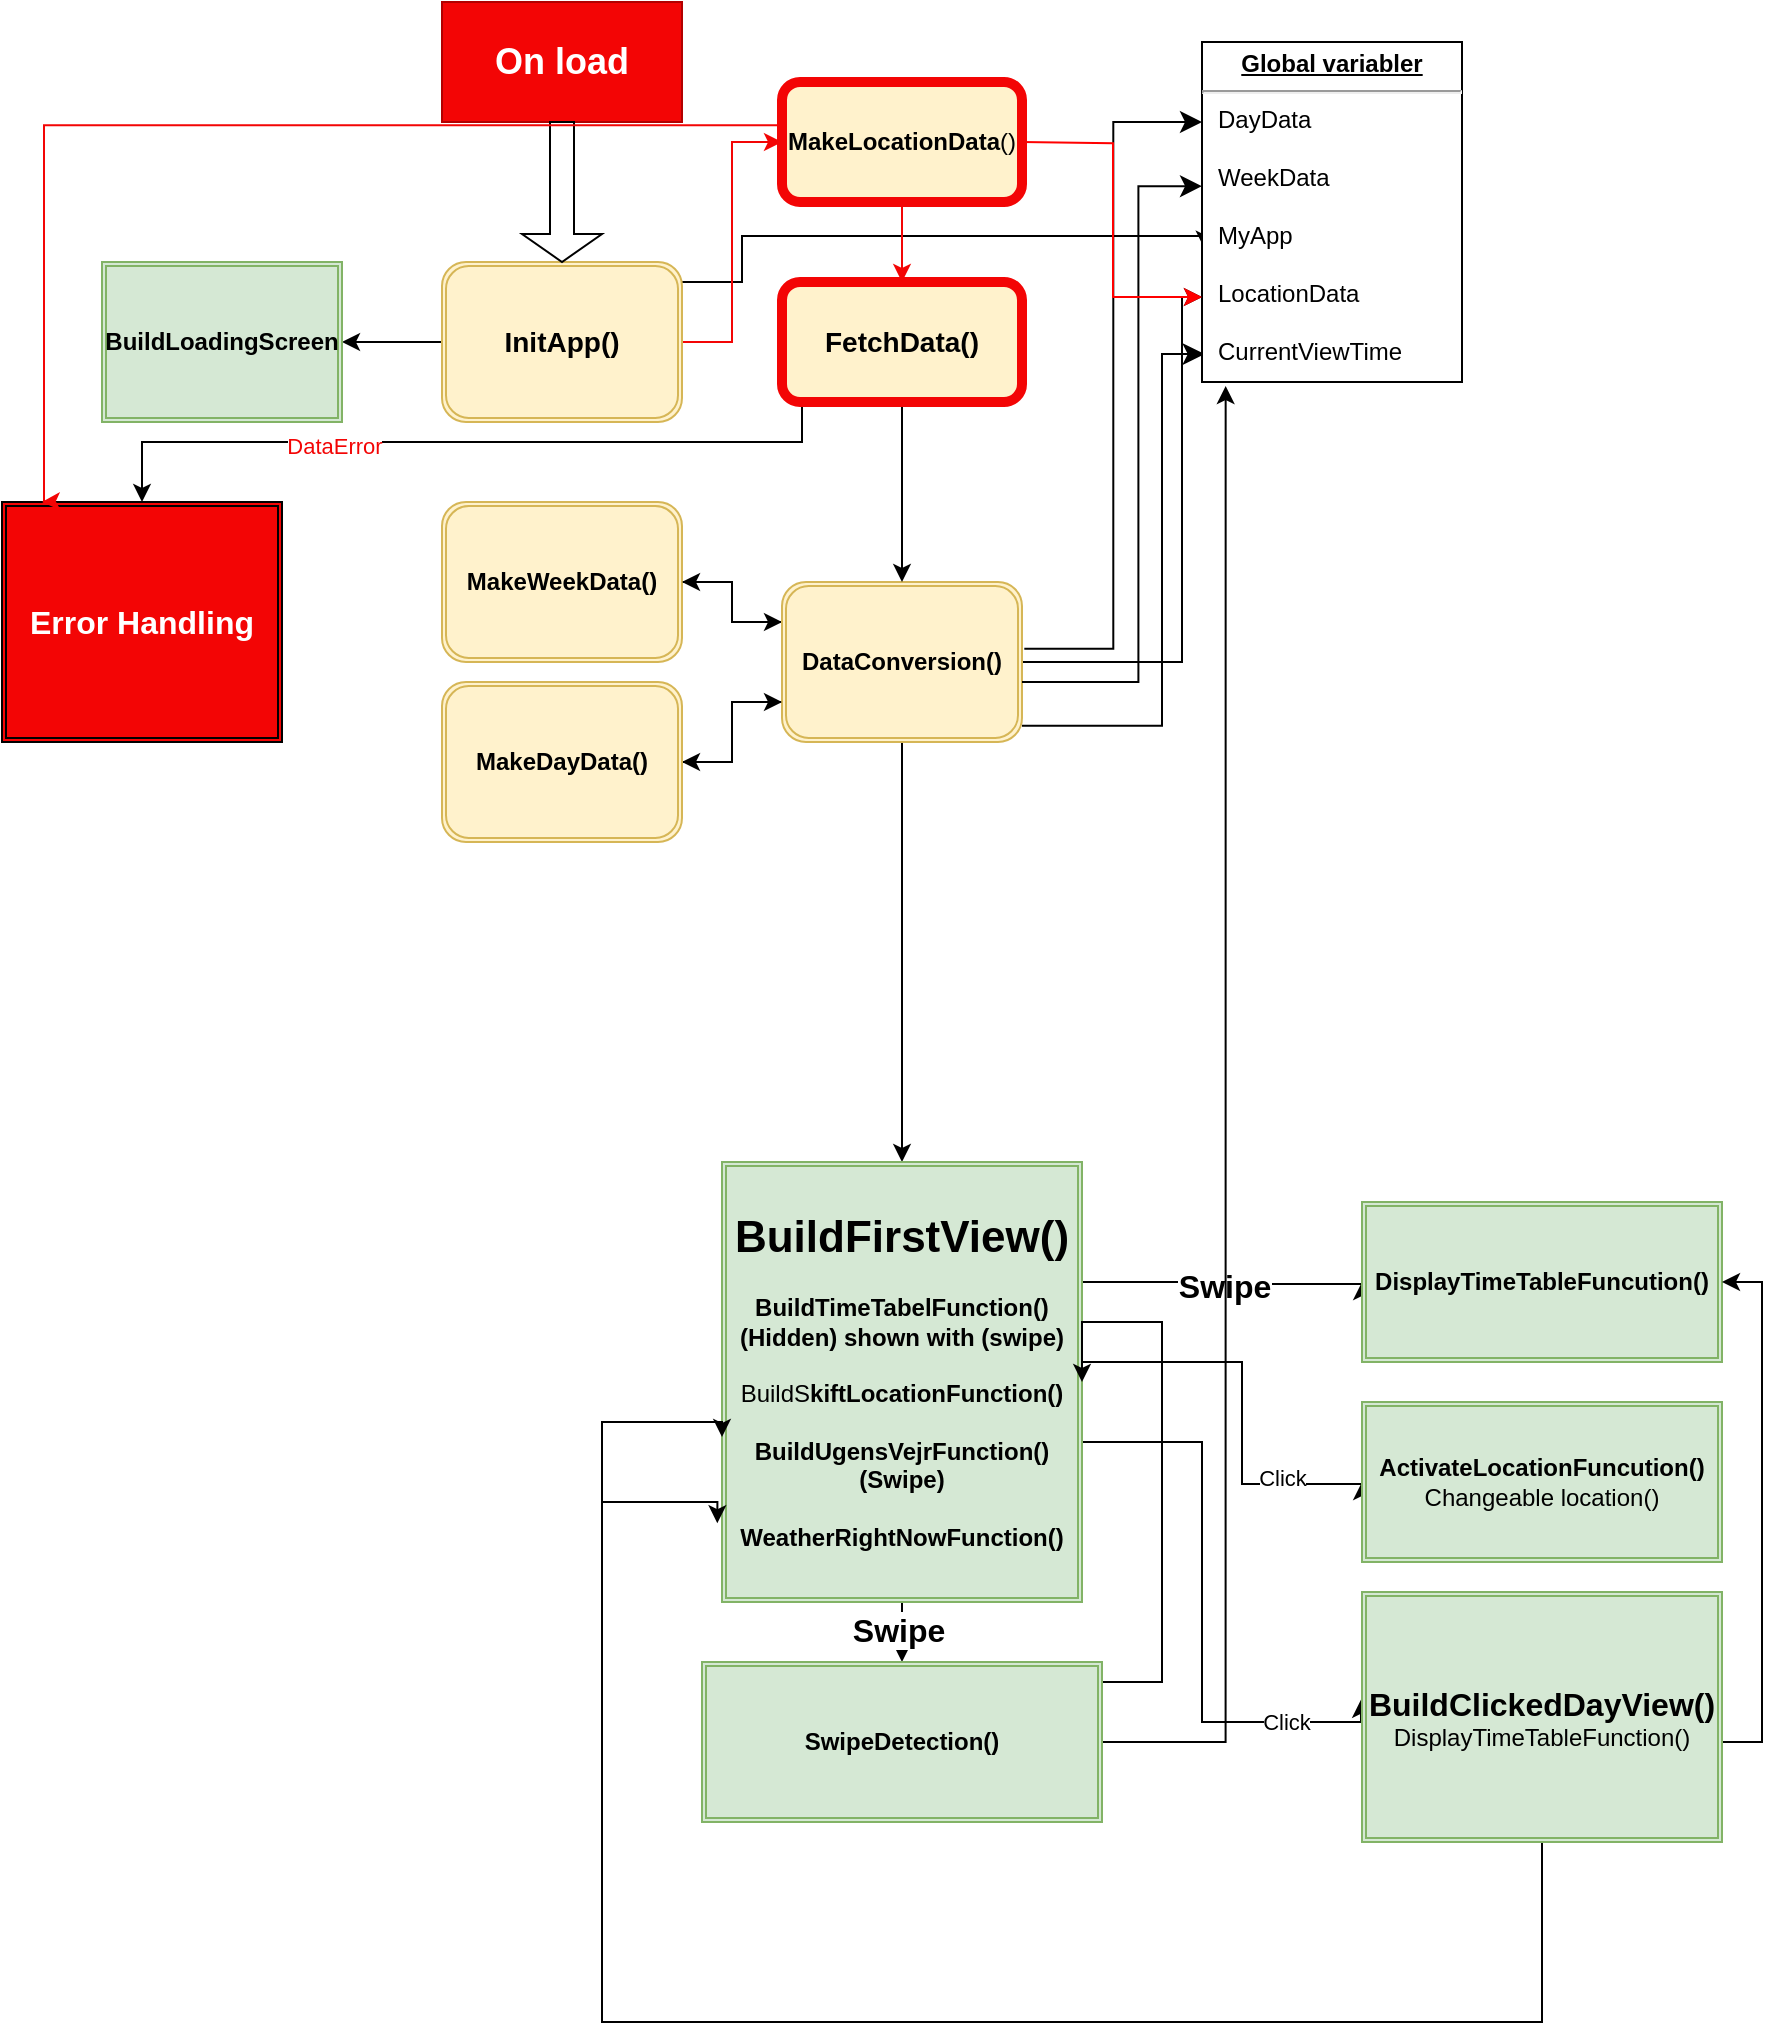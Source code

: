 <mxfile version="21.7.2" type="device">
  <diagram name="Page-1" id="c7558073-3199-34d8-9f00-42111426c3f3">
    <mxGraphModel dx="961" dy="544" grid="1" gridSize="10" guides="1" tooltips="1" connect="1" arrows="1" fold="1" page="1" pageScale="1" pageWidth="826" pageHeight="1169" background="none" math="0" shadow="0">
      <root>
        <mxCell id="0" />
        <mxCell id="1" parent="0" />
        <mxCell id="Wysra4qGuhVEH_QZD-XE-145" style="edgeStyle=orthogonalEdgeStyle;rounded=0;orthogonalLoop=1;jettySize=auto;html=1;entryX=1;entryY=0.5;entryDx=0;entryDy=0;" parent="1" source="Wysra4qGuhVEH_QZD-XE-110" target="Wysra4qGuhVEH_QZD-XE-111" edge="1">
          <mxGeometry relative="1" as="geometry" />
        </mxCell>
        <mxCell id="Wysra4qGuhVEH_QZD-XE-170" style="edgeStyle=orthogonalEdgeStyle;rounded=0;orthogonalLoop=1;jettySize=auto;html=1;entryX=0.01;entryY=0.608;entryDx=0;entryDy=0;entryPerimeter=0;" parent="1" source="Wysra4qGuhVEH_QZD-XE-110" target="Wysra4qGuhVEH_QZD-XE-161" edge="1">
          <mxGeometry relative="1" as="geometry">
            <Array as="points">
              <mxPoint x="430" y="160" />
              <mxPoint x="430" y="137" />
            </Array>
          </mxGeometry>
        </mxCell>
        <mxCell id="Wysra4qGuhVEH_QZD-XE-191" style="edgeStyle=orthogonalEdgeStyle;rounded=0;orthogonalLoop=1;jettySize=auto;html=1;entryX=0;entryY=0.5;entryDx=0;entryDy=0;strokeColor=#F30505;" parent="1" source="Wysra4qGuhVEH_QZD-XE-110" target="Wysra4qGuhVEH_QZD-XE-188" edge="1">
          <mxGeometry relative="1" as="geometry" />
        </mxCell>
        <mxCell id="Wysra4qGuhVEH_QZD-XE-110" value="&lt;b&gt;&lt;font style=&quot;font-size: 14px;&quot;&gt;InitApp()&lt;/font&gt;&lt;/b&gt;" style="shape=ext;double=1;rounded=1;whiteSpace=wrap;html=1;fillColor=#fff2cc;strokeColor=#d6b656;" parent="1" vertex="1">
          <mxGeometry x="280" y="150" width="120" height="80" as="geometry" />
        </mxCell>
        <mxCell id="Wysra4qGuhVEH_QZD-XE-111" value="&lt;b&gt;BuildLoadingScreen&lt;/b&gt;" style="shape=ext;double=1;rounded=0;whiteSpace=wrap;html=1;fillColor=#d5e8d4;strokeColor=#82b366;" parent="1" vertex="1">
          <mxGeometry x="110" y="150" width="120" height="80" as="geometry" />
        </mxCell>
        <mxCell id="Wysra4qGuhVEH_QZD-XE-133" style="edgeStyle=orthogonalEdgeStyle;rounded=0;orthogonalLoop=1;jettySize=auto;html=1;entryX=0;entryY=0.25;entryDx=0;entryDy=0;" parent="1" source="Wysra4qGuhVEH_QZD-XE-112" target="Wysra4qGuhVEH_QZD-XE-118" edge="1">
          <mxGeometry relative="1" as="geometry" />
        </mxCell>
        <mxCell id="Wysra4qGuhVEH_QZD-XE-112" value="&lt;b&gt;MakeWeekData()&lt;/b&gt;" style="shape=ext;double=1;rounded=1;whiteSpace=wrap;html=1;fillColor=#fff2cc;strokeColor=#d6b656;" parent="1" vertex="1">
          <mxGeometry x="280" y="270" width="120" height="80" as="geometry" />
        </mxCell>
        <mxCell id="Wysra4qGuhVEH_QZD-XE-136" style="edgeStyle=orthogonalEdgeStyle;rounded=0;orthogonalLoop=1;jettySize=auto;html=1;entryX=1;entryY=0.5;entryDx=0;entryDy=0;" parent="1" source="Wysra4qGuhVEH_QZD-XE-118" target="Wysra4qGuhVEH_QZD-XE-120" edge="1">
          <mxGeometry relative="1" as="geometry">
            <Array as="points">
              <mxPoint x="425" y="370" />
              <mxPoint x="425" y="400" />
            </Array>
          </mxGeometry>
        </mxCell>
        <mxCell id="Wysra4qGuhVEH_QZD-XE-137" style="edgeStyle=orthogonalEdgeStyle;rounded=0;orthogonalLoop=1;jettySize=auto;html=1;" parent="1" source="Wysra4qGuhVEH_QZD-XE-118" target="Wysra4qGuhVEH_QZD-XE-112" edge="1">
          <mxGeometry relative="1" as="geometry">
            <Array as="points">
              <mxPoint x="425" y="330" />
              <mxPoint x="425" y="310" />
            </Array>
          </mxGeometry>
        </mxCell>
        <mxCell id="Wysra4qGuhVEH_QZD-XE-138" style="edgeStyle=orthogonalEdgeStyle;rounded=0;orthogonalLoop=1;jettySize=auto;html=1;" parent="1" source="Wysra4qGuhVEH_QZD-XE-118" target="Wysra4qGuhVEH_QZD-XE-129" edge="1">
          <mxGeometry relative="1" as="geometry" />
        </mxCell>
        <mxCell id="Wysra4qGuhVEH_QZD-XE-184" style="edgeStyle=orthogonalEdgeStyle;rounded=0;orthogonalLoop=1;jettySize=auto;html=1;entryX=0;entryY=0.75;entryDx=0;entryDy=0;" parent="1" source="Wysra4qGuhVEH_QZD-XE-118" target="Wysra4qGuhVEH_QZD-XE-161" edge="1">
          <mxGeometry relative="1" as="geometry">
            <Array as="points">
              <mxPoint x="650" y="350" />
              <mxPoint x="650" y="167" />
            </Array>
          </mxGeometry>
        </mxCell>
        <mxCell id="Wysra4qGuhVEH_QZD-XE-118" value="&lt;b&gt;DataConversion()&lt;/b&gt;" style="shape=ext;double=1;rounded=1;whiteSpace=wrap;html=1;fillColor=#fff2cc;strokeColor=#d6b656;" parent="1" vertex="1">
          <mxGeometry x="450" y="310" width="120" height="80" as="geometry" />
        </mxCell>
        <mxCell id="Wysra4qGuhVEH_QZD-XE-119" value="&lt;b&gt;&lt;font style=&quot;font-size: 18px;&quot;&gt;On load&lt;/font&gt;&lt;/b&gt;" style="rounded=0;whiteSpace=wrap;html=1;fillColor=#F30505;fontColor=#ffffff;strokeColor=#B20000;" parent="1" vertex="1">
          <mxGeometry x="280" y="20" width="120" height="60" as="geometry" />
        </mxCell>
        <mxCell id="Wysra4qGuhVEH_QZD-XE-134" style="edgeStyle=orthogonalEdgeStyle;rounded=0;orthogonalLoop=1;jettySize=auto;html=1;entryX=0;entryY=0.75;entryDx=0;entryDy=0;" parent="1" source="Wysra4qGuhVEH_QZD-XE-120" target="Wysra4qGuhVEH_QZD-XE-118" edge="1">
          <mxGeometry relative="1" as="geometry" />
        </mxCell>
        <mxCell id="Wysra4qGuhVEH_QZD-XE-120" value="&lt;b&gt;MakeDayData()&lt;/b&gt;" style="shape=ext;double=1;rounded=1;whiteSpace=wrap;html=1;fillColor=#fff2cc;strokeColor=#d6b656;" parent="1" vertex="1">
          <mxGeometry x="280" y="360" width="120" height="80" as="geometry" />
        </mxCell>
        <mxCell id="Wysra4qGuhVEH_QZD-XE-124" value="" style="edgeStyle=elbowEdgeStyle;elbow=horizontal;endArrow=classic;html=1;curved=0;rounded=0;endSize=8;startSize=8;exitX=1.015;exitY=0.385;exitDx=0;exitDy=0;exitPerimeter=0;entryX=0;entryY=0.424;entryDx=0;entryDy=0;entryPerimeter=0;" parent="1" target="Wysra4qGuhVEH_QZD-XE-161" edge="1">
          <mxGeometry width="50" height="50" relative="1" as="geometry">
            <mxPoint x="570.0" y="360" as="sourcePoint" />
            <mxPoint x="660.5" y="98.72" as="targetPoint" />
            <Array as="points">
              <mxPoint x="628.2" y="239.2" />
            </Array>
          </mxGeometry>
        </mxCell>
        <mxCell id="Wysra4qGuhVEH_QZD-XE-125" value="" style="edgeStyle=elbowEdgeStyle;elbow=horizontal;endArrow=classic;html=1;curved=0;rounded=0;endSize=8;startSize=8;exitX=1;exitY=0.25;exitDx=0;exitDy=0;" parent="1" source="Wysra4qGuhVEH_QZD-XE-161" edge="1">
          <mxGeometry width="50" height="50" relative="1" as="geometry">
            <mxPoint x="593" y="328" as="sourcePoint" />
            <mxPoint x="660" y="119" as="targetPoint" />
            <Array as="points" />
          </mxGeometry>
        </mxCell>
        <mxCell id="Wysra4qGuhVEH_QZD-XE-128" value="" style="edgeStyle=elbowEdgeStyle;elbow=horizontal;endArrow=classic;html=1;curved=0;rounded=0;endSize=8;startSize=8;exitX=1;exitY=0.75;exitDx=0;exitDy=0;entryX=0.01;entryY=0.918;entryDx=0;entryDy=0;entryPerimeter=0;" parent="1" target="Wysra4qGuhVEH_QZD-XE-161" edge="1">
          <mxGeometry width="50" height="50" relative="1" as="geometry">
            <mxPoint x="570" y="381.92" as="sourcePoint" />
            <mxPoint x="661.3" y="180" as="targetPoint" />
            <Array as="points">
              <mxPoint x="640" y="271.92" />
            </Array>
          </mxGeometry>
        </mxCell>
        <mxCell id="Wysra4qGuhVEH_QZD-XE-176" style="edgeStyle=orthogonalEdgeStyle;rounded=0;orthogonalLoop=1;jettySize=auto;html=1;entryX=0.5;entryY=0;entryDx=0;entryDy=0;" parent="1" source="Wysra4qGuhVEH_QZD-XE-129" target="Wysra4qGuhVEH_QZD-XE-172" edge="1">
          <mxGeometry relative="1" as="geometry" />
        </mxCell>
        <mxCell id="Wysra4qGuhVEH_QZD-XE-177" value="&lt;font style=&quot;font-size: 16px;&quot;&gt;&lt;b&gt;Swipe&lt;/b&gt;&lt;/font&gt;" style="edgeLabel;html=1;align=center;verticalAlign=middle;resizable=0;points=[];" parent="Wysra4qGuhVEH_QZD-XE-176" vertex="1" connectable="0">
          <mxGeometry x="-0.467" y="-2" relative="1" as="geometry">
            <mxPoint as="offset" />
          </mxGeometry>
        </mxCell>
        <mxCell id="Wysra4qGuhVEH_QZD-XE-217" style="edgeStyle=orthogonalEdgeStyle;rounded=0;orthogonalLoop=1;jettySize=auto;html=1;" parent="1" source="Wysra4qGuhVEH_QZD-XE-129" edge="1">
          <mxGeometry relative="1" as="geometry">
            <mxPoint x="740" y="660" as="targetPoint" />
            <Array as="points">
              <mxPoint x="670" y="660" />
              <mxPoint x="720" y="661" />
            </Array>
          </mxGeometry>
        </mxCell>
        <mxCell id="Wysra4qGuhVEH_QZD-XE-218" value="&lt;span style=&quot;font-size: 16px;&quot;&gt;&lt;b&gt;Swipe&lt;/b&gt;&lt;/span&gt;" style="edgeLabel;html=1;align=center;verticalAlign=middle;resizable=0;points=[];" parent="Wysra4qGuhVEH_QZD-XE-217" vertex="1" connectable="0">
          <mxGeometry x="0.011" y="-1" relative="1" as="geometry">
            <mxPoint as="offset" />
          </mxGeometry>
        </mxCell>
        <mxCell id="Wysra4qGuhVEH_QZD-XE-220" style="edgeStyle=orthogonalEdgeStyle;rounded=0;orthogonalLoop=1;jettySize=auto;html=1;" parent="1" source="Wysra4qGuhVEH_QZD-XE-129" edge="1">
          <mxGeometry relative="1" as="geometry">
            <mxPoint x="740.0" y="760" as="targetPoint" />
            <Array as="points">
              <mxPoint x="680" y="700" />
              <mxPoint x="680" y="761" />
              <mxPoint x="740" y="761" />
            </Array>
          </mxGeometry>
        </mxCell>
        <mxCell id="Wysra4qGuhVEH_QZD-XE-223" value="Click" style="edgeLabel;html=1;align=center;verticalAlign=middle;resizable=0;points=[];" parent="Wysra4qGuhVEH_QZD-XE-220" vertex="1" connectable="0">
          <mxGeometry x="0.588" y="3" relative="1" as="geometry">
            <mxPoint as="offset" />
          </mxGeometry>
        </mxCell>
        <mxCell id="Wysra4qGuhVEH_QZD-XE-225" style="edgeStyle=orthogonalEdgeStyle;rounded=0;orthogonalLoop=1;jettySize=auto;html=1;entryX=-0.003;entryY=0.431;entryDx=0;entryDy=0;entryPerimeter=0;" parent="1" source="Wysra4qGuhVEH_QZD-XE-129" target="Wysra4qGuhVEH_QZD-XE-224" edge="1">
          <mxGeometry relative="1" as="geometry">
            <Array as="points">
              <mxPoint x="660" y="740" />
              <mxPoint x="660" y="880" />
            </Array>
          </mxGeometry>
        </mxCell>
        <mxCell id="Wysra4qGuhVEH_QZD-XE-226" value="&lt;div&gt;Click&lt;/div&gt;" style="edgeLabel;html=1;align=center;verticalAlign=middle;resizable=0;points=[];" parent="Wysra4qGuhVEH_QZD-XE-225" vertex="1" connectable="0">
          <mxGeometry x="0.663" relative="1" as="geometry">
            <mxPoint as="offset" />
          </mxGeometry>
        </mxCell>
        <mxCell id="Wysra4qGuhVEH_QZD-XE-129" value="&lt;b&gt;&lt;font style=&quot;font-size: 22px;&quot;&gt;BuildFirstView()&lt;/font&gt;&lt;/b&gt;&lt;br&gt;&lt;br&gt;&lt;b&gt;BuildTimeTabelFunction()&lt;br&gt;&lt;/b&gt;&lt;div&gt;&lt;b&gt;(Hidden) shown with (swipe)&lt;/b&gt;&lt;/div&gt;&lt;br&gt;&lt;div&gt;BuildS&lt;b&gt;kiftLocationFunction()&lt;/b&gt;&lt;/div&gt;&lt;div&gt;&lt;b&gt;&lt;br&gt;&lt;/b&gt;&lt;/div&gt;&lt;div&gt;&lt;b&gt;BuildUgensVejrFunction()&lt;br&gt;(Swipe)&lt;br&gt;&lt;/b&gt;&lt;/div&gt;&lt;div&gt;&lt;b&gt;&lt;br&gt;&lt;/b&gt;&lt;/div&gt;&lt;div&gt;&lt;b&gt;WeatherRightNowFunction()&lt;/b&gt;&lt;/div&gt;" style="shape=ext;double=1;rounded=0;whiteSpace=wrap;html=1;fillColor=#d5e8d4;strokeColor=#82b366;" parent="1" vertex="1">
          <mxGeometry x="420" y="600" width="180" height="220" as="geometry" />
        </mxCell>
        <mxCell id="Wysra4qGuhVEH_QZD-XE-140" value="&lt;font color=&quot;#ffffff&quot;&gt;&lt;b&gt;&lt;font style=&quot;font-size: 16px;&quot;&gt;Error Handling&lt;/font&gt;&lt;/b&gt;&lt;/font&gt;" style="shape=ext;double=1;rounded=0;whiteSpace=wrap;html=1;fillColor=#f30505;" parent="1" vertex="1">
          <mxGeometry x="60" y="270" width="140" height="120" as="geometry" />
        </mxCell>
        <mxCell id="Wysra4qGuhVEH_QZD-XE-142" style="edgeStyle=orthogonalEdgeStyle;rounded=0;orthogonalLoop=1;jettySize=auto;html=1;" parent="1" source="Wysra4qGuhVEH_QZD-XE-141" target="Wysra4qGuhVEH_QZD-XE-118" edge="1">
          <mxGeometry relative="1" as="geometry" />
        </mxCell>
        <mxCell id="Wysra4qGuhVEH_QZD-XE-165" style="edgeStyle=orthogonalEdgeStyle;rounded=0;orthogonalLoop=1;jettySize=auto;html=1;" parent="1" source="Wysra4qGuhVEH_QZD-XE-141" target="Wysra4qGuhVEH_QZD-XE-140" edge="1">
          <mxGeometry relative="1" as="geometry">
            <Array as="points">
              <mxPoint x="460" y="240" />
              <mxPoint x="130" y="240" />
            </Array>
          </mxGeometry>
        </mxCell>
        <mxCell id="Wysra4qGuhVEH_QZD-XE-166" value="&lt;font color=&quot;#f30505&quot;&gt;DataError&lt;/font&gt;" style="edgeLabel;html=1;align=center;verticalAlign=middle;resizable=0;points=[];" parent="Wysra4qGuhVEH_QZD-XE-165" vertex="1" connectable="0">
          <mxGeometry x="0.338" y="2" relative="1" as="geometry">
            <mxPoint as="offset" />
          </mxGeometry>
        </mxCell>
        <mxCell id="Wysra4qGuhVEH_QZD-XE-141" value="&lt;b&gt;&lt;font style=&quot;font-size: 14px;&quot;&gt;FetchData()&lt;/font&gt;&lt;/b&gt;" style="rounded=1;whiteSpace=wrap;html=1;fillColor=#fff2cc;strokeColor=#F30505;strokeWidth=5;" parent="1" vertex="1">
          <mxGeometry x="450" y="160" width="120" height="60" as="geometry" />
        </mxCell>
        <mxCell id="Wysra4qGuhVEH_QZD-XE-144" value="" style="shape=singleArrow;direction=south;whiteSpace=wrap;html=1;" parent="1" vertex="1">
          <mxGeometry x="320" y="80" width="40" height="70" as="geometry" />
        </mxCell>
        <mxCell id="Wysra4qGuhVEH_QZD-XE-162" value="" style="edgeStyle=elbowEdgeStyle;elbow=horizontal;endArrow=classic;html=1;curved=0;rounded=0;endSize=8;startSize=8;exitX=1;exitY=0.25;exitDx=0;exitDy=0;entryX=-0.005;entryY=0.07;entryDx=0;entryDy=0;entryPerimeter=0;" parent="1" edge="1">
          <mxGeometry width="50" height="50" relative="1" as="geometry">
            <mxPoint x="571.15" y="343.4" as="sourcePoint" />
            <mxPoint x="660.0" y="80.0" as="targetPoint" />
            <Array as="points">
              <mxPoint x="615.65" y="321.4" />
            </Array>
          </mxGeometry>
        </mxCell>
        <mxCell id="Wysra4qGuhVEH_QZD-XE-161" value="&lt;p style=&quot;margin:0px;margin-top:4px;text-align:center;text-decoration:underline;&quot;&gt;&lt;b&gt;Global variabler&lt;br&gt;&lt;/b&gt;&lt;/p&gt;&lt;hr&gt;&lt;p style=&quot;margin:0px;margin-left:8px;&quot;&gt;DayData&lt;/p&gt;&lt;p style=&quot;margin:0px;margin-left:8px;&quot;&gt;&lt;br&gt;&lt;/p&gt;&lt;p style=&quot;margin:0px;margin-left:8px;&quot;&gt;WeekData&lt;/p&gt;&lt;p style=&quot;margin:0px;margin-left:8px;&quot;&gt;&lt;br&gt;&lt;/p&gt;&lt;p style=&quot;margin:0px;margin-left:8px;&quot;&gt;MyApp&lt;/p&gt;&lt;p style=&quot;margin:0px;margin-left:8px;&quot;&gt;&lt;br&gt;&lt;/p&gt;&lt;p style=&quot;margin:0px;margin-left:8px;&quot;&gt;LocationData&lt;br&gt;&lt;/p&gt;&lt;p style=&quot;margin:0px;margin-left:8px;&quot;&gt;&lt;br&gt;&lt;/p&gt;&lt;p style=&quot;margin:0px;margin-left:8px;&quot;&gt;CurrentViewTime&lt;br&gt;&lt;/p&gt;&lt;p style=&quot;margin:0px;margin-left:8px;&quot;&gt;&lt;br&gt;&lt;/p&gt;&lt;p style=&quot;margin:0px;margin-left:8px;&quot;&gt;&lt;br&gt;&lt;/p&gt;&lt;p style=&quot;margin:0px;margin-left:8px;&quot;&gt;&lt;br&gt;&lt;/p&gt;&lt;p style=&quot;margin:0px;margin-left:8px;&quot;&gt;&lt;br&gt;&lt;/p&gt;" style="verticalAlign=top;align=left;overflow=fill;fontSize=12;fontFamily=Helvetica;html=1;whiteSpace=wrap;" parent="1" vertex="1">
          <mxGeometry x="660" y="40" width="130" height="170" as="geometry" />
        </mxCell>
        <mxCell id="Wysra4qGuhVEH_QZD-XE-167" style="edgeStyle=orthogonalEdgeStyle;rounded=0;orthogonalLoop=1;jettySize=auto;html=1;exitX=0.5;exitY=1;exitDx=0;exitDy=0;" parent="1" source="Wysra4qGuhVEH_QZD-XE-161" target="Wysra4qGuhVEH_QZD-XE-161" edge="1">
          <mxGeometry relative="1" as="geometry" />
        </mxCell>
        <mxCell id="Wysra4qGuhVEH_QZD-XE-173" style="edgeStyle=orthogonalEdgeStyle;rounded=0;orthogonalLoop=1;jettySize=auto;html=1;entryX=0.091;entryY=1.012;entryDx=0;entryDy=0;entryPerimeter=0;" parent="1" source="Wysra4qGuhVEH_QZD-XE-172" target="Wysra4qGuhVEH_QZD-XE-161" edge="1">
          <mxGeometry relative="1" as="geometry" />
        </mxCell>
        <mxCell id="Wysra4qGuhVEH_QZD-XE-174" style="edgeStyle=orthogonalEdgeStyle;rounded=0;orthogonalLoop=1;jettySize=auto;html=1;entryX=1;entryY=0.5;entryDx=0;entryDy=0;" parent="1" source="Wysra4qGuhVEH_QZD-XE-172" target="Wysra4qGuhVEH_QZD-XE-129" edge="1">
          <mxGeometry relative="1" as="geometry">
            <Array as="points">
              <mxPoint x="640" y="860" />
              <mxPoint x="640" y="680" />
              <mxPoint x="600" y="680" />
            </Array>
          </mxGeometry>
        </mxCell>
        <mxCell id="Wysra4qGuhVEH_QZD-XE-172" value="&lt;b&gt;SwipeDetection()&lt;/b&gt;" style="shape=ext;double=1;rounded=0;whiteSpace=wrap;html=1;fillColor=#d5e8d4;strokeColor=#82b366;" parent="1" vertex="1">
          <mxGeometry x="410" y="850" width="200" height="80" as="geometry" />
        </mxCell>
        <mxCell id="Wysra4qGuhVEH_QZD-XE-187" style="edgeStyle=orthogonalEdgeStyle;rounded=0;orthogonalLoop=1;jettySize=auto;html=1;entryX=0;entryY=0.75;entryDx=0;entryDy=0;strokeColor=#ff0000;" parent="1" target="Wysra4qGuhVEH_QZD-XE-161" edge="1">
          <mxGeometry relative="1" as="geometry">
            <mxPoint x="570" y="90.059" as="sourcePoint" />
          </mxGeometry>
        </mxCell>
        <mxCell id="Wysra4qGuhVEH_QZD-XE-190" style="edgeStyle=orthogonalEdgeStyle;rounded=0;orthogonalLoop=1;jettySize=auto;html=1;strokeColor=#F30505;" parent="1" source="Wysra4qGuhVEH_QZD-XE-188" target="Wysra4qGuhVEH_QZD-XE-141" edge="1">
          <mxGeometry relative="1" as="geometry" />
        </mxCell>
        <mxCell id="Wysra4qGuhVEH_QZD-XE-196" style="edgeStyle=orthogonalEdgeStyle;rounded=0;orthogonalLoop=1;jettySize=auto;html=1;entryX=0.017;entryY=0.07;entryDx=0;entryDy=0;entryPerimeter=0;strokeColor=#F30505;" parent="1" edge="1">
          <mxGeometry relative="1" as="geometry">
            <mxPoint x="467.62" y="81.599" as="sourcePoint" />
            <mxPoint x="80.0" y="269.94" as="targetPoint" />
            <Array as="points">
              <mxPoint x="81" y="81.94" />
              <mxPoint x="81" y="269.94" />
            </Array>
          </mxGeometry>
        </mxCell>
        <mxCell id="Wysra4qGuhVEH_QZD-XE-188" value="&lt;b&gt;MakeLocationData&lt;/b&gt;()" style="rounded=1;whiteSpace=wrap;html=1;fillColor=#fff2cc;strokeColor=#F30505;strokeWidth=5;" parent="1" vertex="1">
          <mxGeometry x="450" y="60" width="120" height="60" as="geometry" />
        </mxCell>
        <mxCell id="Wysra4qGuhVEH_QZD-XE-219" value="&lt;b&gt;DisplayTimeTableFuncution()&lt;/b&gt;" style="shape=ext;double=1;rounded=0;whiteSpace=wrap;html=1;fillColor=#d5e8d4;strokeColor=#82b366;" parent="1" vertex="1">
          <mxGeometry x="740" y="620" width="180" height="80" as="geometry" />
        </mxCell>
        <mxCell id="Wysra4qGuhVEH_QZD-XE-221" value="&lt;b&gt;ActivateLocationFuncution()&lt;/b&gt;&lt;br&gt;Changeable location()" style="shape=ext;double=1;rounded=0;whiteSpace=wrap;html=1;fillColor=#d5e8d4;strokeColor=#82b366;" parent="1" vertex="1">
          <mxGeometry x="740" y="720" width="180" height="80" as="geometry" />
        </mxCell>
        <mxCell id="Wysra4qGuhVEH_QZD-XE-227" style="edgeStyle=orthogonalEdgeStyle;rounded=0;orthogonalLoop=1;jettySize=auto;html=1;entryX=1;entryY=0.5;entryDx=0;entryDy=0;" parent="1" source="Wysra4qGuhVEH_QZD-XE-224" target="Wysra4qGuhVEH_QZD-XE-219" edge="1">
          <mxGeometry relative="1" as="geometry">
            <Array as="points">
              <mxPoint x="940" y="890" />
              <mxPoint x="940" y="660" />
            </Array>
          </mxGeometry>
        </mxCell>
        <mxCell id="Wysra4qGuhVEH_QZD-XE-228" style="edgeStyle=orthogonalEdgeStyle;rounded=0;orthogonalLoop=1;jettySize=auto;html=1;entryX=-0.013;entryY=0.821;entryDx=0;entryDy=0;entryPerimeter=0;" parent="1" source="Wysra4qGuhVEH_QZD-XE-224" target="Wysra4qGuhVEH_QZD-XE-129" edge="1">
          <mxGeometry relative="1" as="geometry">
            <Array as="points">
              <mxPoint x="830" y="1030" />
              <mxPoint x="360" y="1030" />
              <mxPoint x="360" y="770" />
              <mxPoint x="418" y="770" />
            </Array>
          </mxGeometry>
        </mxCell>
        <mxCell id="Wysra4qGuhVEH_QZD-XE-230" style="edgeStyle=orthogonalEdgeStyle;rounded=0;orthogonalLoop=1;jettySize=auto;html=1;entryX=0;entryY=0.625;entryDx=0;entryDy=0;entryPerimeter=0;" parent="1" source="Wysra4qGuhVEH_QZD-XE-224" target="Wysra4qGuhVEH_QZD-XE-129" edge="1">
          <mxGeometry relative="1" as="geometry">
            <Array as="points">
              <mxPoint x="830" y="1030" />
              <mxPoint x="360" y="1030" />
              <mxPoint x="360" y="730" />
              <mxPoint x="420" y="730" />
            </Array>
          </mxGeometry>
        </mxCell>
        <mxCell id="Wysra4qGuhVEH_QZD-XE-224" value="&lt;font style=&quot;&quot;&gt;&lt;b style=&quot;font-size: 16px;&quot;&gt;BuildClickedDayView()&lt;/b&gt;&lt;br&gt;&lt;font style=&quot;font-size: 12px;&quot;&gt;DisplayTimeTableFunction()&lt;/font&gt;&lt;br&gt;&lt;/font&gt;" style="shape=ext;double=1;rounded=0;whiteSpace=wrap;html=1;fillColor=#d5e8d4;strokeColor=#82b366;" parent="1" vertex="1">
          <mxGeometry x="740" y="815" width="180" height="125" as="geometry" />
        </mxCell>
      </root>
    </mxGraphModel>
  </diagram>
</mxfile>
